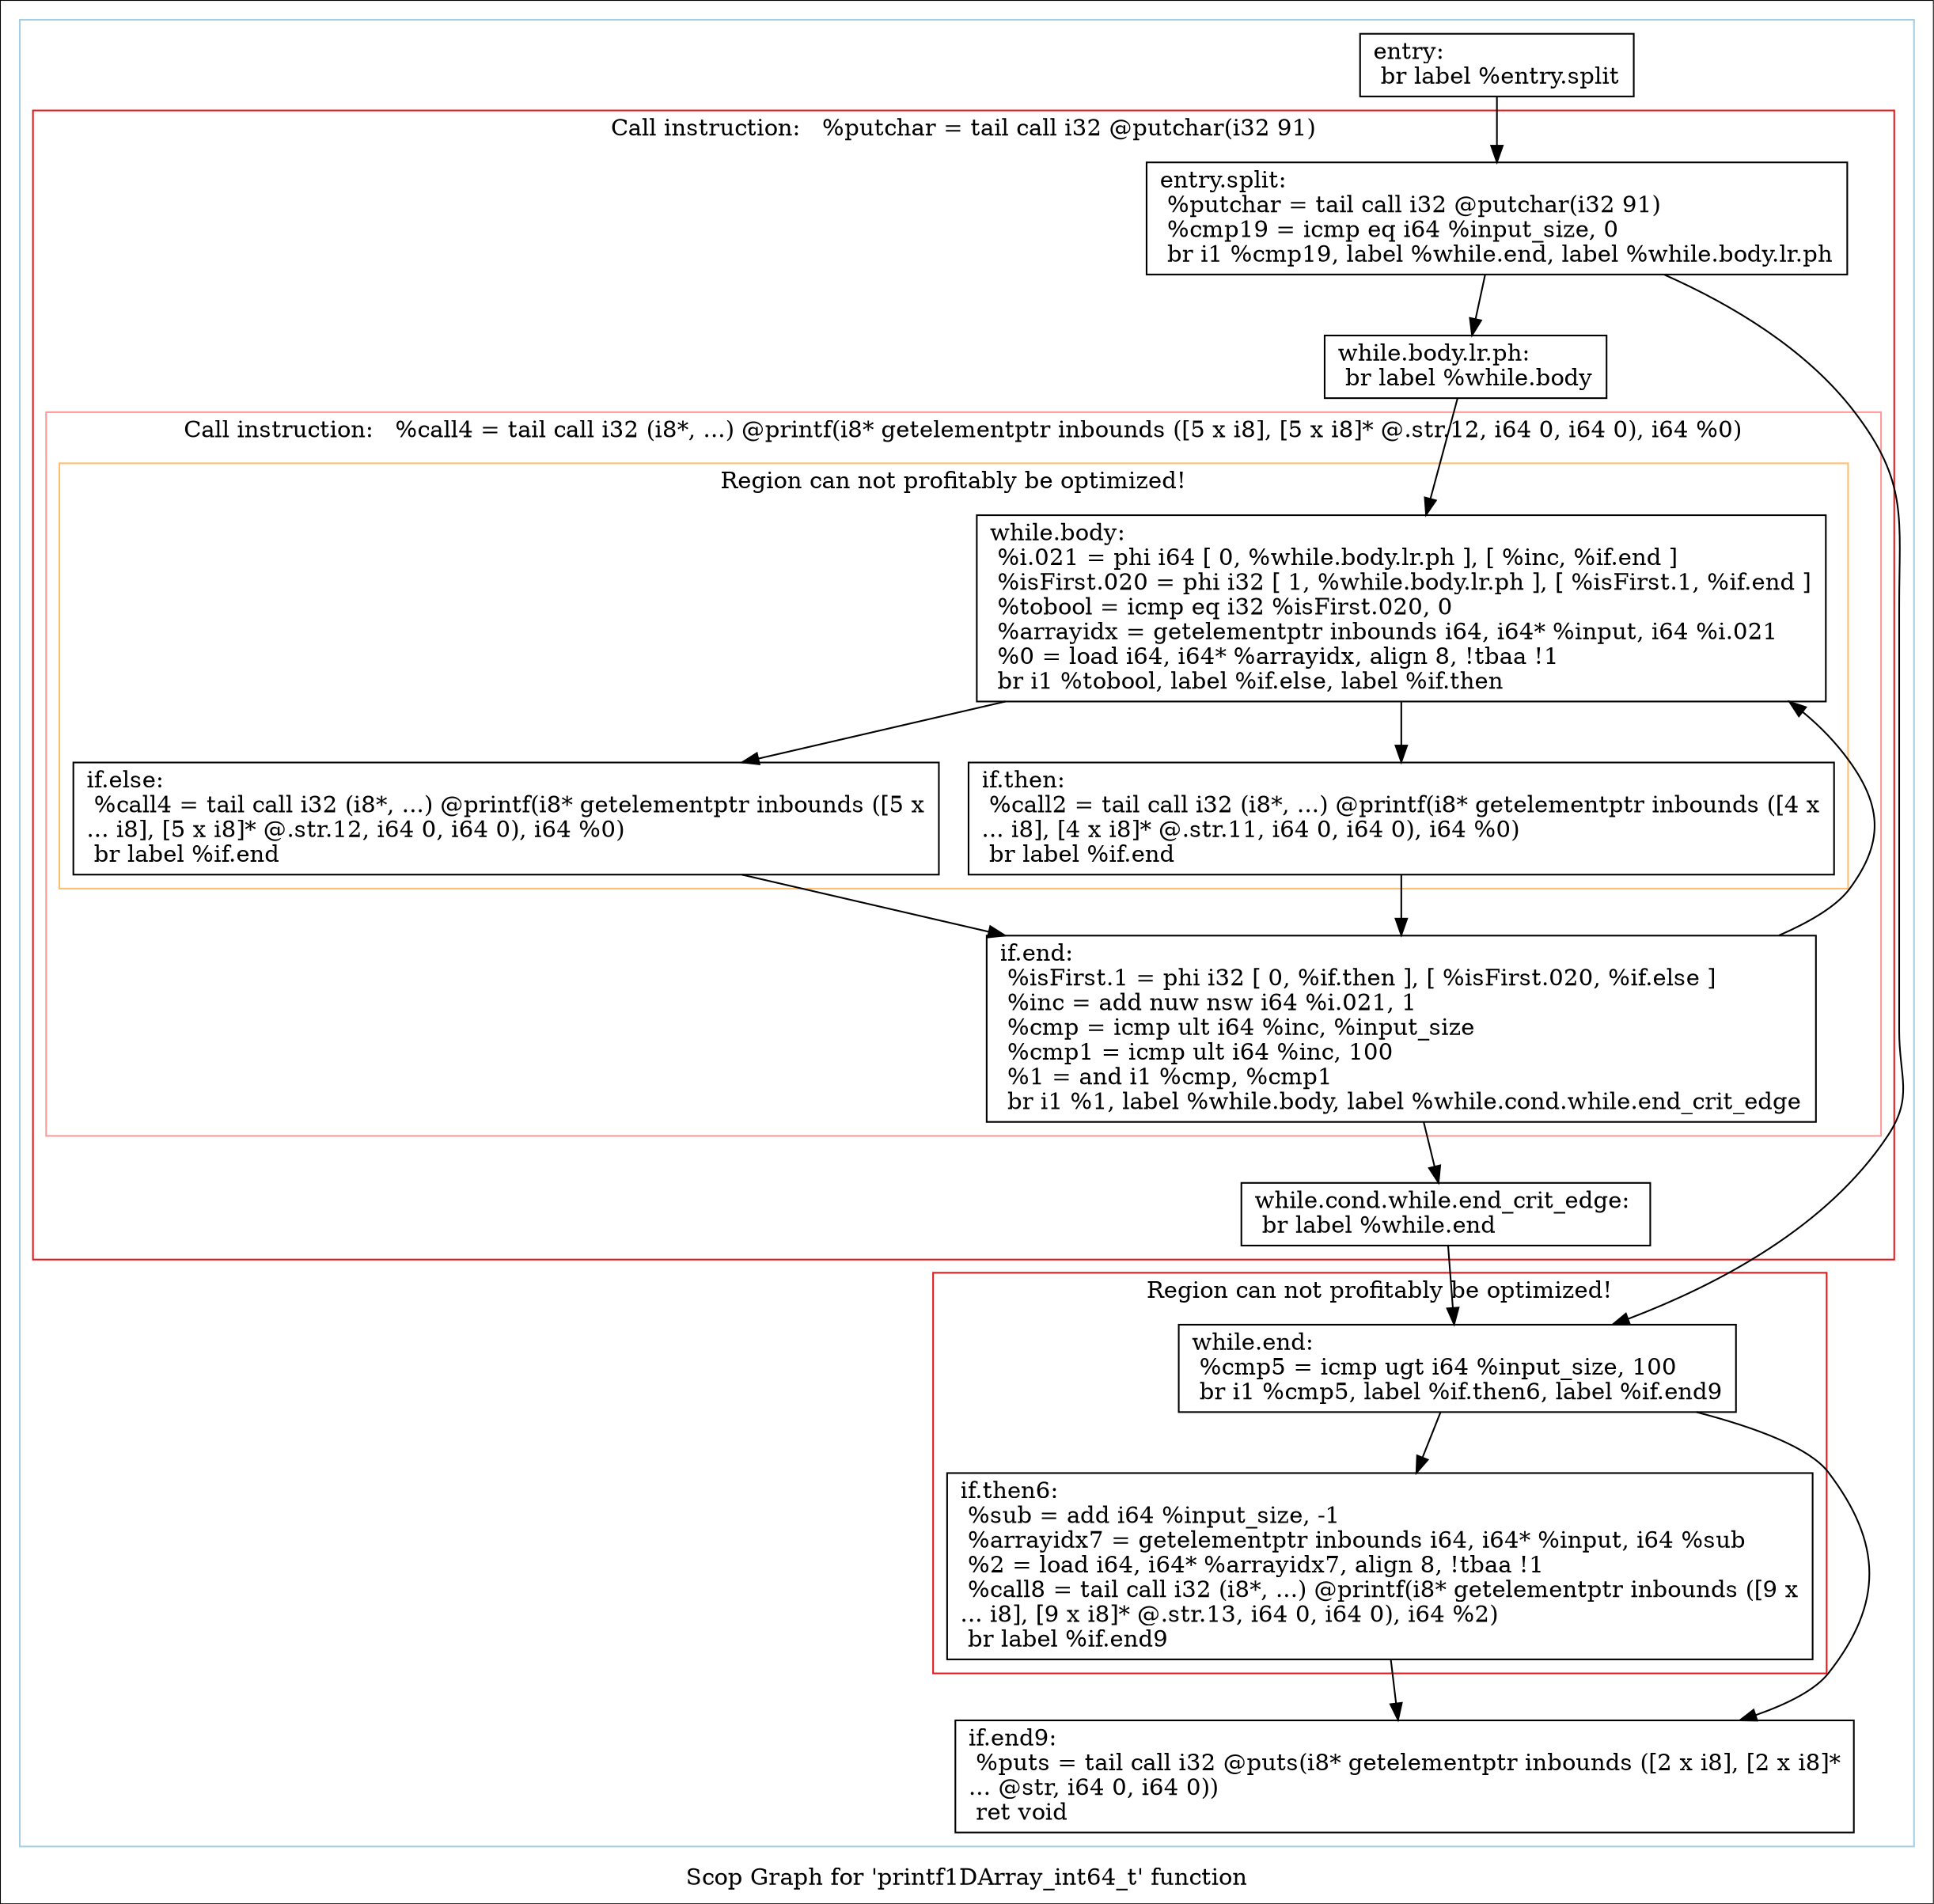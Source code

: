 digraph "Scop Graph for 'printf1DArray_int64_t' function" {
	label="Scop Graph for 'printf1DArray_int64_t' function";

	Node0xbfaa160 [shape=record,label="{entry:\l  br label %entry.split\l}"];
	Node0xbfaa160 -> Node0xbfb0b30;
	Node0xbfb0b30 [shape=record,label="{entry.split:                                      \l  %putchar = tail call i32 @putchar(i32 91)\l  %cmp19 = icmp eq i64 %input_size, 0\l  br i1 %cmp19, label %while.end, label %while.body.lr.ph\l}"];
	Node0xbfb0b30 -> Node0xbfbac20;
	Node0xbfb0b30 -> Node0xbfd2190;
	Node0xbfbac20 [shape=record,label="{while.end:                                        \l  %cmp5 = icmp ugt i64 %input_size, 100\l  br i1 %cmp5, label %if.then6, label %if.end9\l}"];
	Node0xbfbac20 -> Node0xbfb4cb0;
	Node0xbfbac20 -> Node0xc014db0;
	Node0xbfb4cb0 [shape=record,label="{if.then6:                                         \l  %sub = add i64 %input_size, -1\l  %arrayidx7 = getelementptr inbounds i64, i64* %input, i64 %sub\l  %2 = load i64, i64* %arrayidx7, align 8, !tbaa !1\l  %call8 = tail call i32 (i8*, ...) @printf(i8* getelementptr inbounds ([9 x\l... i8], [9 x i8]* @.str.13, i64 0, i64 0), i64 %2)\l  br label %if.end9\l}"];
	Node0xbfb4cb0 -> Node0xc014db0;
	Node0xc014db0 [shape=record,label="{if.end9:                                          \l  %puts = tail call i32 @puts(i8* getelementptr inbounds ([2 x i8], [2 x i8]*\l... @str, i64 0, i64 0))\l  ret void\l}"];
	Node0xbfd2190 [shape=record,label="{while.body.lr.ph:                                 \l  br label %while.body\l}"];
	Node0xbfd2190 -> Node0xbfddd30;
	Node0xbfddd30 [shape=record,label="{while.body:                                       \l  %i.021 = phi i64 [ 0, %while.body.lr.ph ], [ %inc, %if.end ]\l  %isFirst.020 = phi i32 [ 1, %while.body.lr.ph ], [ %isFirst.1, %if.end ]\l  %tobool = icmp eq i32 %isFirst.020, 0\l  %arrayidx = getelementptr inbounds i64, i64* %input, i64 %i.021\l  %0 = load i64, i64* %arrayidx, align 8, !tbaa !1\l  br i1 %tobool, label %if.else, label %if.then\l}"];
	Node0xbfddd30 -> Node0xbfc3da0;
	Node0xbfddd30 -> Node0xbfbb560;
	Node0xbfc3da0 [shape=record,label="{if.else:                                          \l  %call4 = tail call i32 (i8*, ...) @printf(i8* getelementptr inbounds ([5 x\l... i8], [5 x i8]* @.str.12, i64 0, i64 0), i64 %0)\l  br label %if.end\l}"];
	Node0xbfc3da0 -> Node0xc021170;
	Node0xc021170 [shape=record,label="{if.end:                                           \l  %isFirst.1 = phi i32 [ 0, %if.then ], [ %isFirst.020, %if.else ]\l  %inc = add nuw nsw i64 %i.021, 1\l  %cmp = icmp ult i64 %inc, %input_size\l  %cmp1 = icmp ult i64 %inc, 100\l  %1 = and i1 %cmp, %cmp1\l  br i1 %1, label %while.body, label %while.cond.while.end_crit_edge\l}"];
	Node0xc021170 -> Node0xbfddd30[constraint=false];
	Node0xc021170 -> Node0xbfb1b30;
	Node0xbfb1b30 [shape=record,label="{while.cond.while.end_crit_edge:                   \l  br label %while.end\l}"];
	Node0xbfb1b30 -> Node0xbfbac20;
	Node0xbfbb560 [shape=record,label="{if.then:                                          \l  %call2 = tail call i32 (i8*, ...) @printf(i8* getelementptr inbounds ([4 x\l... i8], [4 x i8]* @.str.11, i64 0, i64 0), i64 %0)\l  br label %if.end\l}"];
	Node0xbfbb560 -> Node0xc021170;
	colorscheme = "paired12"
        subgraph cluster_0xbff6000 {
          label = "";
          style = solid;
          color = 1
          subgraph cluster_0xbffa290 {
            label = "Call instruction:   %putchar = tail call i32 @putchar(i32 91)";
            style = solid;
            color = 6
            subgraph cluster_0xbfdf010 {
              label = "Call instruction:   %call4 = tail call i32 (i8*, ...) @printf(i8* getelementptr inbounds ([5 x i8], [5 x i8]* @.str.12, i64 0, i64 0), i64 %0)";
              style = solid;
              color = 5
              subgraph cluster_0xc011660 {
                label = "Region can not profitably be optimized!";
                style = solid;
                color = 7
                Node0xbfddd30;
                Node0xbfc3da0;
                Node0xbfbb560;
              }
              Node0xc021170;
            }
            Node0xbfb0b30;
            Node0xbfd2190;
            Node0xbfb1b30;
          }
          subgraph cluster_0xc030fe0 {
            label = "Region can not profitably be optimized!";
            style = solid;
            color = 6
            Node0xbfbac20;
            Node0xbfb4cb0;
          }
          Node0xbfaa160;
          Node0xc014db0;
        }
}
